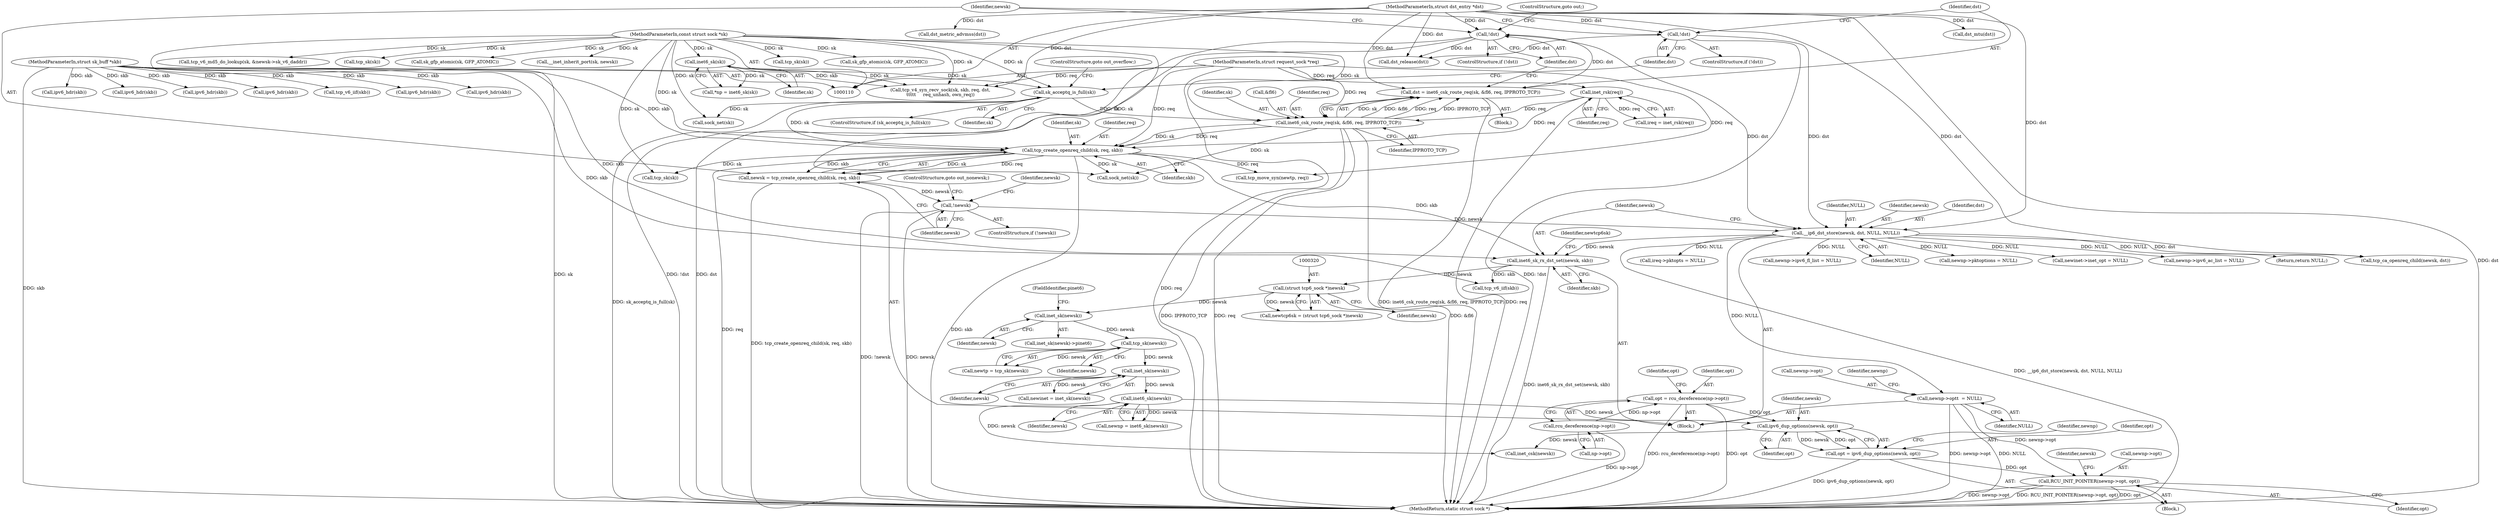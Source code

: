 digraph "0_linux_45f6fad84cc305103b28d73482b344d7f5b76f39_17@pointer" {
"1000458" [label="(Call,RCU_INIT_POINTER(newnp->opt, opt))"];
"1000407" [label="(Call,newnp->opt\t  = NULL)"];
"1000309" [label="(Call,__ip6_dst_store(newsk, dst, NULL, NULL))"];
"1000301" [label="(Call,!newsk)"];
"1000294" [label="(Call,newsk = tcp_create_openreq_child(sk, req, skb))"];
"1000296" [label="(Call,tcp_create_openreq_child(sk, req, skb))"];
"1000284" [label="(Call,inet6_csk_route_req(sk, &fl6, req, IPPROTO_TCP))"];
"1000275" [label="(Call,sk_acceptq_is_full(sk))"];
"1000123" [label="(Call,inet6_sk(sk))"];
"1000111" [label="(MethodParameterIn,const struct sock *sk)"];
"1000272" [label="(Call,inet_rsk(req))"];
"1000113" [label="(MethodParameterIn,struct request_sock *req)"];
"1000112" [label="(MethodParameterIn,struct sk_buff *skb)"];
"1000291" [label="(Call,!dst)"];
"1000282" [label="(Call,dst = inet6_csk_route_req(sk, &fl6, req, IPPROTO_TCP))"];
"1000114" [label="(MethodParameterIn,struct dst_entry *dst)"];
"1000279" [label="(Call,!dst)"];
"1000453" [label="(Call,opt = ipv6_dup_options(newsk, opt))"];
"1000455" [label="(Call,ipv6_dup_options(newsk, opt))"];
"1000341" [label="(Call,inet6_sk(newsk))"];
"1000337" [label="(Call,inet_sk(newsk))"];
"1000333" [label="(Call,tcp_sk(newsk))"];
"1000324" [label="(Call,inet_sk(newsk))"];
"1000319" [label="(Call,(struct tcp6_sock *)newsk)"];
"1000314" [label="(Call,inet6_sk_rx_dst_set(newsk, skb))"];
"1000444" [label="(Call,opt = rcu_dereference(np->opt))"];
"1000446" [label="(Call,rcu_dereference(np->opt))"];
"1000285" [label="(Identifier,sk)"];
"1000646" [label="(MethodReturn,static struct sock *)"];
"1000117" [label="(Block,)"];
"1000386" [label="(Call,newnp->ipv6_fl_list = NULL)"];
"1000286" [label="(Call,&fl6)"];
"1000633" [label="(Call,sock_net(sk))"];
"1000277" [label="(ControlStructure,goto out_overflow;)"];
"1000289" [label="(Identifier,IPPROTO_TCP)"];
"1000444" [label="(Call,opt = rcu_dereference(np->opt))"];
"1000275" [label="(Call,sk_acceptq_is_full(sk))"];
"1000456" [label="(Identifier,newsk)"];
"1000466" [label="(Identifier,newsk)"];
"1000312" [label="(Identifier,NULL)"];
"1000592" [label="(Call,tcp_move_syn(newtp, req))"];
"1000279" [label="(Call,!dst)"];
"1000313" [label="(Identifier,NULL)"];
"1000507" [label="(Call,tcp_sk(sk))"];
"1000310" [label="(Identifier,newsk)"];
"1000488" [label="(Call,dst_mtu(dst))"];
"1000292" [label="(Identifier,dst)"];
"1000335" [label="(Call,newinet = inet_sk(newsk))"];
"1000281" [label="(Block,)"];
"1000324" [label="(Call,inet_sk(newsk))"];
"1000274" [label="(ControlStructure,if (sk_acceptq_is_full(sk)))"];
"1000402" [label="(Call,newnp->pktoptions = NULL)"];
"1000311" [label="(Identifier,dst)"];
"1000288" [label="(Identifier,req)"];
"1000376" [label="(Call,newinet->inet_opt = NULL)"];
"1000299" [label="(Identifier,skb)"];
"1000451" [label="(Identifier,opt)"];
"1000301" [label="(Call,!newsk)"];
"1000303" [label="(ControlStructure,goto out_nonewsk;)"];
"1000283" [label="(Identifier,dst)"];
"1000297" [label="(Identifier,sk)"];
"1000302" [label="(Identifier,newsk)"];
"1000317" [label="(Call,newtcp6sk = (struct tcp6_sock *)newsk)"];
"1000314" [label="(Call,inet6_sk_rx_dst_set(newsk, skb))"];
"1000431" [label="(Call,ipv6_hdr(skb))"];
"1000121" [label="(Call,*np = inet6_sk(sk))"];
"1000447" [label="(Call,np->opt)"];
"1000300" [label="(ControlStructure,if (!newsk))"];
"1000291" [label="(Call,!dst)"];
"1000306" [label="(Identifier,newsk)"];
"1000459" [label="(Call,newnp->opt)"];
"1000608" [label="(Call,sk_gfp_atomic(sk, GFP_ATOMIC))"];
"1000293" [label="(ControlStructure,goto out;)"];
"1000296" [label="(Call,tcp_create_openreq_child(sk, req, skb))"];
"1000331" [label="(Call,newtp = tcp_sk(newsk))"];
"1000457" [label="(Identifier,opt)"];
"1000452" [label="(Block,)"];
"1000309" [label="(Call,__ip6_dst_store(newsk, dst, NULL, NULL))"];
"1000315" [label="(Identifier,newsk)"];
"1000446" [label="(Call,rcu_dereference(np->opt))"];
"1000284" [label="(Call,inet6_csk_route_req(sk, &fl6, req, IPPROTO_TCP))"];
"1000453" [label="(Call,opt = ipv6_dup_options(newsk, opt))"];
"1000114" [label="(MethodParameterIn,struct dst_entry *dst)"];
"1000319" [label="(Call,(struct tcp6_sock *)newsk)"];
"1000442" [label="(Call,ipv6_hdr(skb))"];
"1000337" [label="(Call,inet_sk(newsk))"];
"1000111" [label="(MethodParameterIn,const struct sock *sk)"];
"1000276" [label="(Identifier,sk)"];
"1000408" [label="(Call,newnp->opt)"];
"1000460" [label="(Identifier,newnp)"];
"1000280" [label="(Identifier,dst)"];
"1000316" [label="(Identifier,skb)"];
"1000637" [label="(Call,dst_release(dst))"];
"1000270" [label="(Call,ireq = inet_rsk(req))"];
"1000260" [label="(Call,ipv6_hdr(skb))"];
"1000641" [label="(Call,sock_net(sk))"];
"1000123" [label="(Call,inet6_sk(sk))"];
"1000414" [label="(Identifier,newnp)"];
"1000272" [label="(Call,inet_rsk(req))"];
"1000112" [label="(MethodParameterIn,struct sk_buff *skb)"];
"1000325" [label="(Identifier,newsk)"];
"1000445" [label="(Identifier,opt)"];
"1000290" [label="(ControlStructure,if (!dst))"];
"1000341" [label="(Call,inet6_sk(newsk))"];
"1000298" [label="(Identifier,req)"];
"1000381" [label="(Call,newnp->ipv6_ac_list = NULL)"];
"1000494" [label="(Call,dst_metric_advmss(dst))"];
"1000282" [label="(Call,dst = inet6_csk_route_req(sk, &fl6, req, IPPROTO_TCP))"];
"1000462" [label="(Identifier,opt)"];
"1000458" [label="(Call,RCU_INIT_POINTER(newnp->opt, opt))"];
"1000542" [label="(Call,tcp_v6_md5_do_lookup(sk, &newsk->sk_v6_daddr))"];
"1000465" [label="(Call,inet_csk(newsk))"];
"1000294" [label="(Call,newsk = tcp_create_openreq_child(sk, req, skb))"];
"1000321" [label="(Identifier,newsk)"];
"1000454" [label="(Identifier,opt)"];
"1000338" [label="(Identifier,newsk)"];
"1000278" [label="(ControlStructure,if (!dst))"];
"1000124" [label="(Identifier,sk)"];
"1000333" [label="(Call,tcp_sk(newsk))"];
"1000423" [label="(Call,ipv6_hdr(skb))"];
"1000323" [label="(Call,inet_sk(newsk)->pinet6)"];
"1000234" [label="(Call,tcp_v6_iif(skb))"];
"1000411" [label="(Identifier,NULL)"];
"1000483" [label="(Call,tcp_ca_openreq_child(newsk, dst))"];
"1000142" [label="(Call,tcp_v4_syn_recv_sock(sk, skb, req, dst,\n\t\t\t\t\t     req_unhash, own_req))"];
"1000520" [label="(Call,tcp_sk(sk))"];
"1000342" [label="(Identifier,newsk)"];
"1000241" [label="(Call,ipv6_hdr(skb))"];
"1000566" [label="(Call,sk_gfp_atomic(sk, GFP_ATOMIC))"];
"1000571" [label="(Call,__inet_inherit_port(sk, newsk))"];
"1000326" [label="(FieldIdentifier,pinet6)"];
"1000339" [label="(Call,newnp = inet6_sk(newsk))"];
"1000416" [label="(Call,tcp_v6_iif(skb))"];
"1000295" [label="(Identifier,newsk)"];
"1000644" [label="(Return,return NULL;)"];
"1000500" [label="(Call,tcp_sk(sk))"];
"1000273" [label="(Identifier,req)"];
"1000318" [label="(Identifier,newtcp6sk)"];
"1000407" [label="(Call,newnp->opt\t  = NULL)"];
"1000455" [label="(Call,ipv6_dup_options(newsk, opt))"];
"1000113" [label="(MethodParameterIn,struct request_sock *req)"];
"1000615" [label="(Call,ireq->pktopts = NULL)"];
"1000334" [label="(Identifier,newsk)"];
"1000249" [label="(Call,ipv6_hdr(skb))"];
"1000458" -> "1000452"  [label="AST: "];
"1000458" -> "1000462"  [label="CFG: "];
"1000459" -> "1000458"  [label="AST: "];
"1000462" -> "1000458"  [label="AST: "];
"1000466" -> "1000458"  [label="CFG: "];
"1000458" -> "1000646"  [label="DDG: newnp->opt"];
"1000458" -> "1000646"  [label="DDG: RCU_INIT_POINTER(newnp->opt, opt)"];
"1000458" -> "1000646"  [label="DDG: opt"];
"1000407" -> "1000458"  [label="DDG: newnp->opt"];
"1000453" -> "1000458"  [label="DDG: opt"];
"1000407" -> "1000117"  [label="AST: "];
"1000407" -> "1000411"  [label="CFG: "];
"1000408" -> "1000407"  [label="AST: "];
"1000411" -> "1000407"  [label="AST: "];
"1000414" -> "1000407"  [label="CFG: "];
"1000407" -> "1000646"  [label="DDG: NULL"];
"1000407" -> "1000646"  [label="DDG: newnp->opt"];
"1000309" -> "1000407"  [label="DDG: NULL"];
"1000309" -> "1000117"  [label="AST: "];
"1000309" -> "1000313"  [label="CFG: "];
"1000310" -> "1000309"  [label="AST: "];
"1000311" -> "1000309"  [label="AST: "];
"1000312" -> "1000309"  [label="AST: "];
"1000313" -> "1000309"  [label="AST: "];
"1000315" -> "1000309"  [label="CFG: "];
"1000309" -> "1000646"  [label="DDG: __ip6_dst_store(newsk, dst, NULL, NULL)"];
"1000301" -> "1000309"  [label="DDG: newsk"];
"1000291" -> "1000309"  [label="DDG: dst"];
"1000279" -> "1000309"  [label="DDG: dst"];
"1000114" -> "1000309"  [label="DDG: dst"];
"1000309" -> "1000314"  [label="DDG: newsk"];
"1000309" -> "1000376"  [label="DDG: NULL"];
"1000309" -> "1000381"  [label="DDG: NULL"];
"1000309" -> "1000386"  [label="DDG: NULL"];
"1000309" -> "1000402"  [label="DDG: NULL"];
"1000309" -> "1000483"  [label="DDG: dst"];
"1000309" -> "1000615"  [label="DDG: NULL"];
"1000309" -> "1000644"  [label="DDG: NULL"];
"1000301" -> "1000300"  [label="AST: "];
"1000301" -> "1000302"  [label="CFG: "];
"1000302" -> "1000301"  [label="AST: "];
"1000303" -> "1000301"  [label="CFG: "];
"1000306" -> "1000301"  [label="CFG: "];
"1000301" -> "1000646"  [label="DDG: !newsk"];
"1000301" -> "1000646"  [label="DDG: newsk"];
"1000294" -> "1000301"  [label="DDG: newsk"];
"1000294" -> "1000117"  [label="AST: "];
"1000294" -> "1000296"  [label="CFG: "];
"1000295" -> "1000294"  [label="AST: "];
"1000296" -> "1000294"  [label="AST: "];
"1000302" -> "1000294"  [label="CFG: "];
"1000294" -> "1000646"  [label="DDG: tcp_create_openreq_child(sk, req, skb)"];
"1000296" -> "1000294"  [label="DDG: sk"];
"1000296" -> "1000294"  [label="DDG: req"];
"1000296" -> "1000294"  [label="DDG: skb"];
"1000296" -> "1000299"  [label="CFG: "];
"1000297" -> "1000296"  [label="AST: "];
"1000298" -> "1000296"  [label="AST: "];
"1000299" -> "1000296"  [label="AST: "];
"1000296" -> "1000646"  [label="DDG: req"];
"1000296" -> "1000646"  [label="DDG: skb"];
"1000284" -> "1000296"  [label="DDG: sk"];
"1000284" -> "1000296"  [label="DDG: req"];
"1000275" -> "1000296"  [label="DDG: sk"];
"1000111" -> "1000296"  [label="DDG: sk"];
"1000272" -> "1000296"  [label="DDG: req"];
"1000113" -> "1000296"  [label="DDG: req"];
"1000112" -> "1000296"  [label="DDG: skb"];
"1000296" -> "1000314"  [label="DDG: skb"];
"1000296" -> "1000500"  [label="DDG: sk"];
"1000296" -> "1000592"  [label="DDG: req"];
"1000296" -> "1000641"  [label="DDG: sk"];
"1000284" -> "1000282"  [label="AST: "];
"1000284" -> "1000289"  [label="CFG: "];
"1000285" -> "1000284"  [label="AST: "];
"1000286" -> "1000284"  [label="AST: "];
"1000288" -> "1000284"  [label="AST: "];
"1000289" -> "1000284"  [label="AST: "];
"1000282" -> "1000284"  [label="CFG: "];
"1000284" -> "1000646"  [label="DDG: &fl6"];
"1000284" -> "1000646"  [label="DDG: IPPROTO_TCP"];
"1000284" -> "1000646"  [label="DDG: req"];
"1000284" -> "1000282"  [label="DDG: sk"];
"1000284" -> "1000282"  [label="DDG: &fl6"];
"1000284" -> "1000282"  [label="DDG: req"];
"1000284" -> "1000282"  [label="DDG: IPPROTO_TCP"];
"1000275" -> "1000284"  [label="DDG: sk"];
"1000111" -> "1000284"  [label="DDG: sk"];
"1000272" -> "1000284"  [label="DDG: req"];
"1000113" -> "1000284"  [label="DDG: req"];
"1000284" -> "1000641"  [label="DDG: sk"];
"1000275" -> "1000274"  [label="AST: "];
"1000275" -> "1000276"  [label="CFG: "];
"1000276" -> "1000275"  [label="AST: "];
"1000277" -> "1000275"  [label="CFG: "];
"1000280" -> "1000275"  [label="CFG: "];
"1000275" -> "1000646"  [label="DDG: sk_acceptq_is_full(sk)"];
"1000123" -> "1000275"  [label="DDG: sk"];
"1000111" -> "1000275"  [label="DDG: sk"];
"1000275" -> "1000633"  [label="DDG: sk"];
"1000123" -> "1000121"  [label="AST: "];
"1000123" -> "1000124"  [label="CFG: "];
"1000124" -> "1000123"  [label="AST: "];
"1000121" -> "1000123"  [label="CFG: "];
"1000123" -> "1000121"  [label="DDG: sk"];
"1000111" -> "1000123"  [label="DDG: sk"];
"1000123" -> "1000142"  [label="DDG: sk"];
"1000111" -> "1000110"  [label="AST: "];
"1000111" -> "1000646"  [label="DDG: sk"];
"1000111" -> "1000142"  [label="DDG: sk"];
"1000111" -> "1000500"  [label="DDG: sk"];
"1000111" -> "1000507"  [label="DDG: sk"];
"1000111" -> "1000520"  [label="DDG: sk"];
"1000111" -> "1000542"  [label="DDG: sk"];
"1000111" -> "1000566"  [label="DDG: sk"];
"1000111" -> "1000571"  [label="DDG: sk"];
"1000111" -> "1000608"  [label="DDG: sk"];
"1000111" -> "1000633"  [label="DDG: sk"];
"1000111" -> "1000641"  [label="DDG: sk"];
"1000272" -> "1000270"  [label="AST: "];
"1000272" -> "1000273"  [label="CFG: "];
"1000273" -> "1000272"  [label="AST: "];
"1000270" -> "1000272"  [label="CFG: "];
"1000272" -> "1000646"  [label="DDG: req"];
"1000272" -> "1000270"  [label="DDG: req"];
"1000113" -> "1000272"  [label="DDG: req"];
"1000113" -> "1000110"  [label="AST: "];
"1000113" -> "1000646"  [label="DDG: req"];
"1000113" -> "1000142"  [label="DDG: req"];
"1000113" -> "1000592"  [label="DDG: req"];
"1000112" -> "1000110"  [label="AST: "];
"1000112" -> "1000646"  [label="DDG: skb"];
"1000112" -> "1000142"  [label="DDG: skb"];
"1000112" -> "1000234"  [label="DDG: skb"];
"1000112" -> "1000241"  [label="DDG: skb"];
"1000112" -> "1000249"  [label="DDG: skb"];
"1000112" -> "1000260"  [label="DDG: skb"];
"1000112" -> "1000314"  [label="DDG: skb"];
"1000112" -> "1000416"  [label="DDG: skb"];
"1000112" -> "1000423"  [label="DDG: skb"];
"1000112" -> "1000431"  [label="DDG: skb"];
"1000112" -> "1000442"  [label="DDG: skb"];
"1000291" -> "1000290"  [label="AST: "];
"1000291" -> "1000292"  [label="CFG: "];
"1000292" -> "1000291"  [label="AST: "];
"1000293" -> "1000291"  [label="CFG: "];
"1000295" -> "1000291"  [label="CFG: "];
"1000291" -> "1000646"  [label="DDG: !dst"];
"1000291" -> "1000646"  [label="DDG: dst"];
"1000282" -> "1000291"  [label="DDG: dst"];
"1000114" -> "1000291"  [label="DDG: dst"];
"1000291" -> "1000637"  [label="DDG: dst"];
"1000282" -> "1000281"  [label="AST: "];
"1000283" -> "1000282"  [label="AST: "];
"1000292" -> "1000282"  [label="CFG: "];
"1000282" -> "1000646"  [label="DDG: inet6_csk_route_req(sk, &fl6, req, IPPROTO_TCP)"];
"1000114" -> "1000282"  [label="DDG: dst"];
"1000114" -> "1000110"  [label="AST: "];
"1000114" -> "1000646"  [label="DDG: dst"];
"1000114" -> "1000142"  [label="DDG: dst"];
"1000114" -> "1000279"  [label="DDG: dst"];
"1000114" -> "1000483"  [label="DDG: dst"];
"1000114" -> "1000488"  [label="DDG: dst"];
"1000114" -> "1000494"  [label="DDG: dst"];
"1000114" -> "1000637"  [label="DDG: dst"];
"1000279" -> "1000278"  [label="AST: "];
"1000279" -> "1000280"  [label="CFG: "];
"1000280" -> "1000279"  [label="AST: "];
"1000283" -> "1000279"  [label="CFG: "];
"1000295" -> "1000279"  [label="CFG: "];
"1000279" -> "1000646"  [label="DDG: !dst"];
"1000279" -> "1000637"  [label="DDG: dst"];
"1000453" -> "1000452"  [label="AST: "];
"1000453" -> "1000455"  [label="CFG: "];
"1000454" -> "1000453"  [label="AST: "];
"1000455" -> "1000453"  [label="AST: "];
"1000460" -> "1000453"  [label="CFG: "];
"1000453" -> "1000646"  [label="DDG: ipv6_dup_options(newsk, opt)"];
"1000455" -> "1000453"  [label="DDG: newsk"];
"1000455" -> "1000453"  [label="DDG: opt"];
"1000455" -> "1000457"  [label="CFG: "];
"1000456" -> "1000455"  [label="AST: "];
"1000457" -> "1000455"  [label="AST: "];
"1000341" -> "1000455"  [label="DDG: newsk"];
"1000444" -> "1000455"  [label="DDG: opt"];
"1000455" -> "1000465"  [label="DDG: newsk"];
"1000341" -> "1000339"  [label="AST: "];
"1000341" -> "1000342"  [label="CFG: "];
"1000342" -> "1000341"  [label="AST: "];
"1000339" -> "1000341"  [label="CFG: "];
"1000341" -> "1000339"  [label="DDG: newsk"];
"1000337" -> "1000341"  [label="DDG: newsk"];
"1000341" -> "1000465"  [label="DDG: newsk"];
"1000337" -> "1000335"  [label="AST: "];
"1000337" -> "1000338"  [label="CFG: "];
"1000338" -> "1000337"  [label="AST: "];
"1000335" -> "1000337"  [label="CFG: "];
"1000337" -> "1000335"  [label="DDG: newsk"];
"1000333" -> "1000337"  [label="DDG: newsk"];
"1000333" -> "1000331"  [label="AST: "];
"1000333" -> "1000334"  [label="CFG: "];
"1000334" -> "1000333"  [label="AST: "];
"1000331" -> "1000333"  [label="CFG: "];
"1000333" -> "1000331"  [label="DDG: newsk"];
"1000324" -> "1000333"  [label="DDG: newsk"];
"1000324" -> "1000323"  [label="AST: "];
"1000324" -> "1000325"  [label="CFG: "];
"1000325" -> "1000324"  [label="AST: "];
"1000326" -> "1000324"  [label="CFG: "];
"1000319" -> "1000324"  [label="DDG: newsk"];
"1000319" -> "1000317"  [label="AST: "];
"1000319" -> "1000321"  [label="CFG: "];
"1000320" -> "1000319"  [label="AST: "];
"1000321" -> "1000319"  [label="AST: "];
"1000317" -> "1000319"  [label="CFG: "];
"1000319" -> "1000317"  [label="DDG: newsk"];
"1000314" -> "1000319"  [label="DDG: newsk"];
"1000314" -> "1000117"  [label="AST: "];
"1000314" -> "1000316"  [label="CFG: "];
"1000315" -> "1000314"  [label="AST: "];
"1000316" -> "1000314"  [label="AST: "];
"1000318" -> "1000314"  [label="CFG: "];
"1000314" -> "1000646"  [label="DDG: inet6_sk_rx_dst_set(newsk, skb)"];
"1000314" -> "1000416"  [label="DDG: skb"];
"1000444" -> "1000117"  [label="AST: "];
"1000444" -> "1000446"  [label="CFG: "];
"1000445" -> "1000444"  [label="AST: "];
"1000446" -> "1000444"  [label="AST: "];
"1000451" -> "1000444"  [label="CFG: "];
"1000444" -> "1000646"  [label="DDG: rcu_dereference(np->opt)"];
"1000444" -> "1000646"  [label="DDG: opt"];
"1000446" -> "1000444"  [label="DDG: np->opt"];
"1000446" -> "1000447"  [label="CFG: "];
"1000447" -> "1000446"  [label="AST: "];
"1000446" -> "1000646"  [label="DDG: np->opt"];
}

